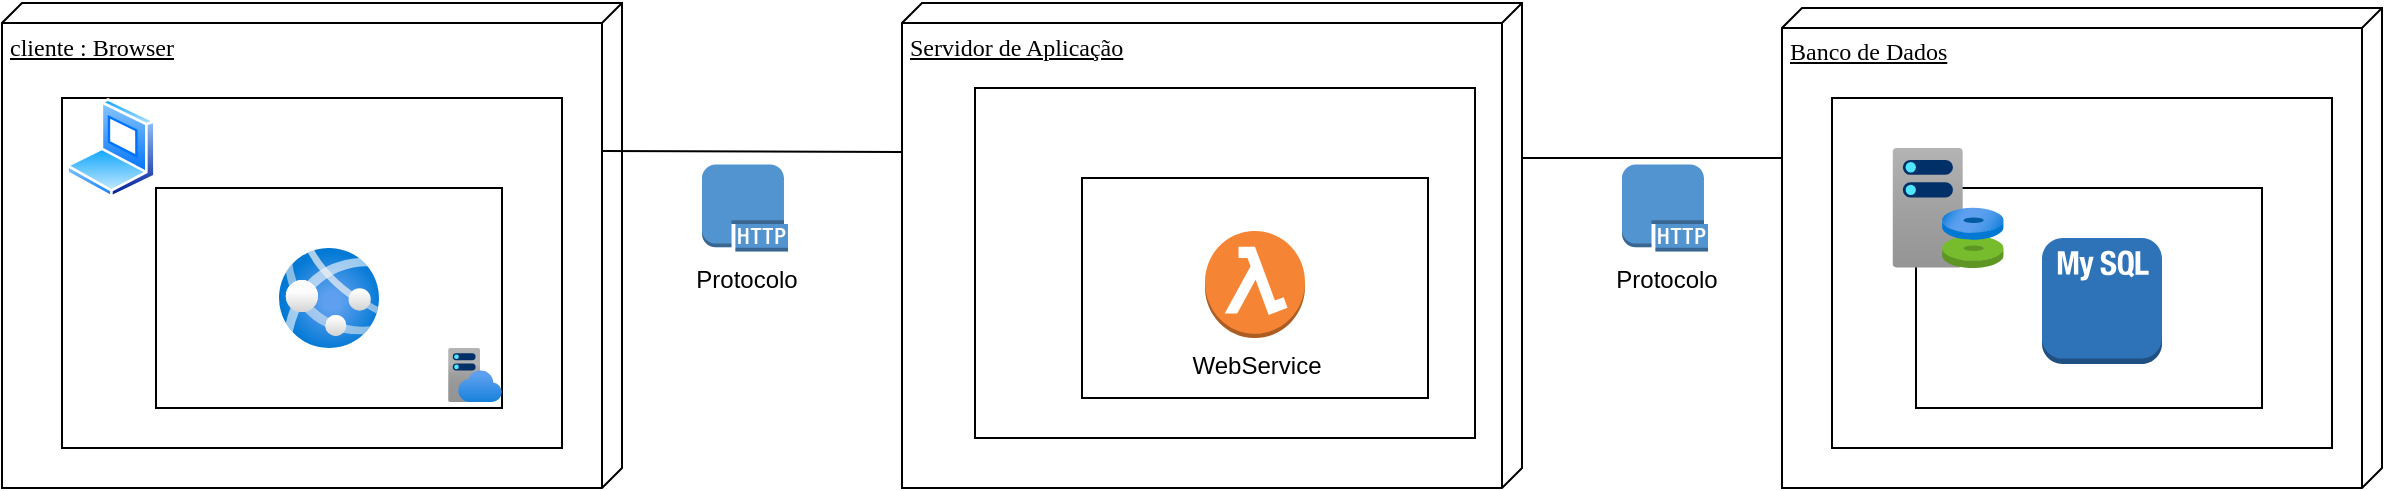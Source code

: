 <mxfile version="24.7.14">
  <diagram name="Page-1" id="5f0bae14-7c28-e335-631c-24af17079c00">
    <mxGraphModel dx="1489" dy="807" grid="1" gridSize="10" guides="1" tooltips="1" connect="1" arrows="1" fold="1" page="1" pageScale="1" pageWidth="1100" pageHeight="850" background="none" math="0" shadow="0">
      <root>
        <mxCell id="0" />
        <mxCell id="1" parent="0" />
        <mxCell id="39150e848f15840c-1" value="cliente : Browser" style="verticalAlign=top;align=left;spacingTop=8;spacingLeft=2;spacingRight=12;shape=cube;size=10;direction=south;fontStyle=4;html=1;rounded=0;shadow=0;comic=0;labelBackgroundColor=none;strokeWidth=1;fontFamily=Verdana;fontSize=12" parent="1" vertex="1">
          <mxGeometry x="60" y="97.5" width="310" height="242.5" as="geometry" />
        </mxCell>
        <mxCell id="CMhQ_JP-druBH5E0zMsn-10" value="" style="rounded=0;whiteSpace=wrap;html=1;" parent="1" vertex="1">
          <mxGeometry x="90" y="145" width="250" height="175" as="geometry" />
        </mxCell>
        <mxCell id="39150e848f15840c-2" value="Servidor de Aplicação" style="verticalAlign=top;align=left;spacingTop=8;spacingLeft=2;spacingRight=12;shape=cube;size=10;direction=south;fontStyle=4;html=1;rounded=0;shadow=0;comic=0;labelBackgroundColor=none;strokeWidth=1;fontFamily=Verdana;fontSize=12" parent="1" vertex="1">
          <mxGeometry x="510" y="97.5" width="310" height="242.5" as="geometry" />
        </mxCell>
        <mxCell id="39150e848f15840c-3" value="Banco de Dados" style="verticalAlign=top;align=left;spacingTop=8;spacingLeft=2;spacingRight=12;shape=cube;size=10;direction=south;fontStyle=4;html=1;rounded=0;shadow=0;comic=0;labelBackgroundColor=none;strokeWidth=1;fontFamily=Verdana;fontSize=12" parent="1" vertex="1">
          <mxGeometry x="950" y="100" width="300" height="240" as="geometry" />
        </mxCell>
        <mxCell id="CMhQ_JP-druBH5E0zMsn-11" value="" style="rounded=0;whiteSpace=wrap;html=1;" parent="1" vertex="1">
          <mxGeometry x="137" y="190" width="173" height="110" as="geometry" />
        </mxCell>
        <mxCell id="CMhQ_JP-druBH5E0zMsn-3" value="" style="image;aspect=fixed;html=1;points=[];align=center;fontSize=12;image=img/lib/azure2/app_services/App_Service_Plans.svg;" parent="1" vertex="1">
          <mxGeometry x="283" y="270" width="27" height="27" as="geometry" />
        </mxCell>
        <mxCell id="CMhQ_JP-druBH5E0zMsn-1" value="" style="image;aspect=fixed;html=1;points=[];align=center;fontSize=12;image=img/lib/azure2/app_services/App_Services.svg;" parent="1" vertex="1">
          <mxGeometry x="198.5" y="220" width="50" height="50" as="geometry" />
        </mxCell>
        <mxCell id="CMhQ_JP-druBH5E0zMsn-12" value="" style="rounded=0;whiteSpace=wrap;html=1;" parent="1" vertex="1">
          <mxGeometry x="546.5" y="140" width="250" height="175" as="geometry" />
        </mxCell>
        <mxCell id="CMhQ_JP-druBH5E0zMsn-14" value="" style="rounded=0;whiteSpace=wrap;html=1;" parent="1" vertex="1">
          <mxGeometry x="600" y="185" width="173" height="110" as="geometry" />
        </mxCell>
        <mxCell id="CMhQ_JP-druBH5E0zMsn-15" value="" style="rounded=0;whiteSpace=wrap;html=1;" parent="1" vertex="1">
          <mxGeometry x="975" y="145" width="250" height="175" as="geometry" />
        </mxCell>
        <mxCell id="CMhQ_JP-druBH5E0zMsn-17" value="" style="rounded=0;whiteSpace=wrap;html=1;" parent="1" vertex="1">
          <mxGeometry x="1017" y="190" width="173" height="110" as="geometry" />
        </mxCell>
        <mxCell id="CMhQ_JP-druBH5E0zMsn-4" value="" style="image;aspect=fixed;html=1;points=[];align=center;fontSize=12;image=img/lib/azure2/azure_stack/Capacity.svg;" parent="1" vertex="1">
          <mxGeometry x="1005.25" y="170" width="55.59" height="60" as="geometry" />
        </mxCell>
        <mxCell id="CMhQ_JP-druBH5E0zMsn-19" value="" style="endArrow=none;html=1;rounded=0;" parent="1" edge="1">
          <mxGeometry width="50" height="50" relative="1" as="geometry">
            <mxPoint x="360" y="171.5" as="sourcePoint" />
            <mxPoint x="510" y="172" as="targetPoint" />
          </mxGeometry>
        </mxCell>
        <mxCell id="CMhQ_JP-druBH5E0zMsn-21" value="" style="endArrow=none;html=1;rounded=0;" parent="1" edge="1">
          <mxGeometry width="50" height="50" relative="1" as="geometry">
            <mxPoint x="820" y="175" as="sourcePoint" />
            <mxPoint x="950" y="175" as="targetPoint" />
          </mxGeometry>
        </mxCell>
        <mxCell id="2RGVa-M_cuK4HmfF2ewG-2" value="WebService&lt;div&gt;&lt;br&gt;&lt;/div&gt;" style="outlineConnect=0;dashed=0;verticalLabelPosition=bottom;verticalAlign=top;align=center;html=1;shape=mxgraph.aws3.lambda_function;fillColor=#F58534;gradientColor=none;" vertex="1" parent="1">
          <mxGeometry x="661.5" y="211.5" width="50" height="53.5" as="geometry" />
        </mxCell>
        <mxCell id="2RGVa-M_cuK4HmfF2ewG-3" value="Protocolo" style="outlineConnect=0;dashed=0;verticalLabelPosition=bottom;verticalAlign=top;align=center;html=1;shape=mxgraph.aws3.http_protocol;fillColor=#5294CF;gradientColor=none;" vertex="1" parent="1">
          <mxGeometry x="410" y="178.25" width="43" height="43.5" as="geometry" />
        </mxCell>
        <mxCell id="2RGVa-M_cuK4HmfF2ewG-4" value="Protocolo" style="outlineConnect=0;dashed=0;verticalLabelPosition=bottom;verticalAlign=top;align=center;html=1;shape=mxgraph.aws3.http_protocol;fillColor=#5294CF;gradientColor=none;" vertex="1" parent="1">
          <mxGeometry x="870" y="178.25" width="43" height="43.5" as="geometry" />
        </mxCell>
        <mxCell id="2RGVa-M_cuK4HmfF2ewG-5" value="" style="outlineConnect=0;dashed=0;verticalLabelPosition=bottom;verticalAlign=top;align=center;html=1;shape=mxgraph.aws3.mysql_db_instance_2;fillColor=#2E73B8;gradientColor=none;" vertex="1" parent="1">
          <mxGeometry x="1080" y="215" width="60" height="63" as="geometry" />
        </mxCell>
        <mxCell id="2RGVa-M_cuK4HmfF2ewG-7" value="" style="image;aspect=fixed;perimeter=ellipsePerimeter;html=1;align=center;shadow=0;dashed=0;spacingTop=3;image=img/lib/active_directory/laptop_client.svg;" vertex="1" parent="1">
          <mxGeometry x="92" y="145" width="45" height="50" as="geometry" />
        </mxCell>
      </root>
    </mxGraphModel>
  </diagram>
</mxfile>
